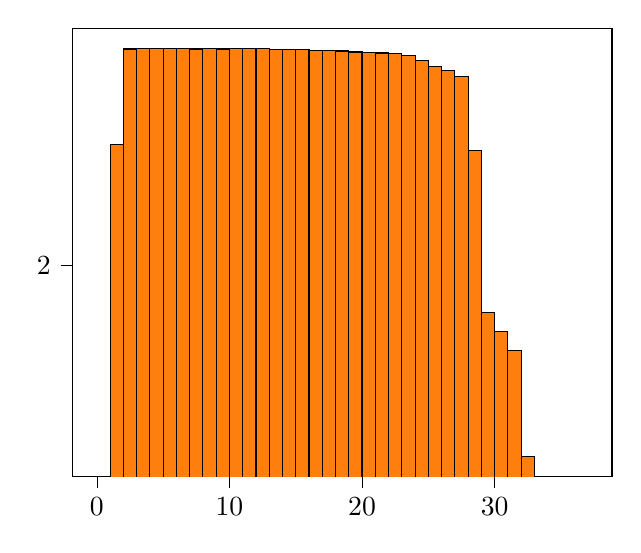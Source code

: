 % This file was created with tikzplotlib v0.10.1.
\begin{tikzpicture}

\definecolor{darkgray176}{RGB}{176,176,176}
\definecolor{darkorange25512714}{RGB}{255,127,14}
\definecolor{steelblue31119180}{RGB}{31,119,180}

\begin{axis}[
log basis y={10},
tick align=outside,
tick pos=left,
x grid style={darkgray176},
xmin=-1.85, xmax=38.85,
xtick style={color=black},
y grid style={darkgray176},
ymin=21744.702, ymax=556712.511,
ymode=log,
ytick style={color=black},
ytick={1000,10000,100000,1000000,10000000},
yticklabels={
  \(\displaystyle {0}\),
  \(\displaystyle {1}\),
  \(\displaystyle {2}\),
  \(\displaystyle {3}\),
  \(\displaystyle {4}\)
}
]
\draw[draw=none,fill=steelblue31119180] (axis cs:0,0) rectangle (axis cs:1,0);
\draw[draw=none,fill=steelblue31119180] (axis cs:1,0) rectangle (axis cs:2,240164);
\draw[draw=none,fill=steelblue31119180] (axis cs:2,0) rectangle (axis cs:3,478837);
\draw[draw=none,fill=steelblue31119180] (axis cs:3,0) rectangle (axis cs:4,480417);
\draw[draw=none,fill=steelblue31119180] (axis cs:4,0) rectangle (axis cs:5,479723);
\draw[draw=none,fill=steelblue31119180] (axis cs:5,0) rectangle (axis cs:6,479919);
\draw[draw=none,fill=steelblue31119180] (axis cs:6,0) rectangle (axis cs:7,479191);
\draw[draw=none,fill=steelblue31119180] (axis cs:7,0) rectangle (axis cs:8,478904);
\draw[draw=none,fill=steelblue31119180] (axis cs:8,0) rectangle (axis cs:9,479418);
\draw[draw=none,fill=steelblue31119180] (axis cs:9,0) rectangle (axis cs:10,478983);
\draw[draw=none,fill=steelblue31119180] (axis cs:10,0) rectangle (axis cs:11,480183);
\draw[draw=none,fill=steelblue31119180] (axis cs:11,0) rectangle (axis cs:12,479226);
\draw[draw=none,fill=steelblue31119180] (axis cs:12,0) rectangle (axis cs:13,480016);
\draw[draw=none,fill=steelblue31119180] (axis cs:13,0) rectangle (axis cs:14,478400);
\draw[draw=none,fill=steelblue31119180] (axis cs:14,0) rectangle (axis cs:15,478584);
\draw[draw=none,fill=steelblue31119180] (axis cs:15,0) rectangle (axis cs:16,476942);
\draw[draw=none,fill=steelblue31119180] (axis cs:16,0) rectangle (axis cs:17,474628);
\draw[draw=none,fill=steelblue31119180] (axis cs:17,0) rectangle (axis cs:18,473696);
\draw[draw=none,fill=steelblue31119180] (axis cs:18,0) rectangle (axis cs:19,472208);
\draw[draw=none,fill=steelblue31119180] (axis cs:19,0) rectangle (axis cs:20,468653);
\draw[draw=none,fill=steelblue31119180] (axis cs:20,0) rectangle (axis cs:21,467214);
\draw[draw=none,fill=steelblue31119180] (axis cs:21,0) rectangle (axis cs:22,465252);
\draw[draw=none,fill=steelblue31119180] (axis cs:22,0) rectangle (axis cs:23,463648);
\draw[draw=none,fill=steelblue31119180] (axis cs:23,0) rectangle (axis cs:24,457144);
\draw[draw=none,fill=steelblue31119180] (axis cs:24,0) rectangle (axis cs:25,440313);
\draw[draw=none,fill=steelblue31119180] (axis cs:25,0) rectangle (axis cs:26,421816);
\draw[draw=none,fill=steelblue31119180] (axis cs:26,0) rectangle (axis cs:27,409835);
\draw[draw=none,fill=steelblue31119180] (axis cs:27,0) rectangle (axis cs:28,393816);
\draw[draw=none,fill=steelblue31119180] (axis cs:28,0) rectangle (axis cs:29,230398);
\draw[draw=none,fill=steelblue31119180] (axis cs:29,0) rectangle (axis cs:30,71034);
\draw[draw=none,fill=steelblue31119180] (axis cs:30,0) rectangle (axis cs:31,62061);
\draw[draw=none,fill=steelblue31119180] (axis cs:31,0) rectangle (axis cs:32,54179);
\draw[draw=none,fill=steelblue31119180] (axis cs:32,0) rectangle (axis cs:33,25198);
\draw[draw=none,fill=steelblue31119180] (axis cs:33,0) rectangle (axis cs:34,0);
\draw[draw=none,fill=steelblue31119180] (axis cs:34,0) rectangle (axis cs:35,0);
\draw[draw=none,fill=steelblue31119180] (axis cs:35,0) rectangle (axis cs:36,0);
\draw[draw=none,fill=steelblue31119180] (axis cs:36,0) rectangle (axis cs:37,0);
\draw[draw=black,fill=darkorange25512714] (axis cs:0,0) rectangle (axis cs:1,0);
\draw[draw=black,fill=darkorange25512714] (axis cs:1,0) rectangle (axis cs:2,240164);
\draw[draw=black,fill=darkorange25512714] (axis cs:2,0) rectangle (axis cs:3,478837);
\draw[draw=black,fill=darkorange25512714] (axis cs:3,0) rectangle (axis cs:4,480417);
\draw[draw=black,fill=darkorange25512714] (axis cs:4,0) rectangle (axis cs:5,479723);
\draw[draw=black,fill=darkorange25512714] (axis cs:5,0) rectangle (axis cs:6,479919);
\draw[draw=black,fill=darkorange25512714] (axis cs:6,0) rectangle (axis cs:7,479191);
\draw[draw=black,fill=darkorange25512714] (axis cs:7,0) rectangle (axis cs:8,478904);
\draw[draw=black,fill=darkorange25512714] (axis cs:8,0) rectangle (axis cs:9,479418);
\draw[draw=black,fill=darkorange25512714] (axis cs:9,0) rectangle (axis cs:10,478983);
\draw[draw=black,fill=darkorange25512714] (axis cs:10,0) rectangle (axis cs:11,480183);
\draw[draw=black,fill=darkorange25512714] (axis cs:11,0) rectangle (axis cs:12,479226);
\draw[draw=black,fill=darkorange25512714] (axis cs:12,0) rectangle (axis cs:13,480016);
\draw[draw=black,fill=darkorange25512714] (axis cs:13,0) rectangle (axis cs:14,478400);
\draw[draw=black,fill=darkorange25512714] (axis cs:14,0) rectangle (axis cs:15,478584);
\draw[draw=black,fill=darkorange25512714] (axis cs:15,0) rectangle (axis cs:16,476942);
\draw[draw=black,fill=darkorange25512714] (axis cs:16,0) rectangle (axis cs:17,474628);
\draw[draw=black,fill=darkorange25512714] (axis cs:17,0) rectangle (axis cs:18,473696);
\draw[draw=black,fill=darkorange25512714] (axis cs:18,0) rectangle (axis cs:19,472208);
\draw[draw=black,fill=darkorange25512714] (axis cs:19,0) rectangle (axis cs:20,468653);
\draw[draw=black,fill=darkorange25512714] (axis cs:20,0) rectangle (axis cs:21,467214);
\draw[draw=black,fill=darkorange25512714] (axis cs:21,0) rectangle (axis cs:22,465252);
\draw[draw=black,fill=darkorange25512714] (axis cs:22,0) rectangle (axis cs:23,463648);
\draw[draw=black,fill=darkorange25512714] (axis cs:23,0) rectangle (axis cs:24,457144);
\draw[draw=black,fill=darkorange25512714] (axis cs:24,0) rectangle (axis cs:25,440313);
\draw[draw=black,fill=darkorange25512714] (axis cs:25,0) rectangle (axis cs:26,421816);
\draw[draw=black,fill=darkorange25512714] (axis cs:26,0) rectangle (axis cs:27,409835);
\draw[draw=black,fill=darkorange25512714] (axis cs:27,0) rectangle (axis cs:28,393816);
\draw[draw=black,fill=darkorange25512714] (axis cs:28,0) rectangle (axis cs:29,230398);
\draw[draw=black,fill=darkorange25512714] (axis cs:29,0) rectangle (axis cs:30,71034);
\draw[draw=black,fill=darkorange25512714] (axis cs:30,0) rectangle (axis cs:31,62061);
\draw[draw=black,fill=darkorange25512714] (axis cs:31,0) rectangle (axis cs:32,54179);
\draw[draw=black,fill=darkorange25512714] (axis cs:32,0) rectangle (axis cs:33,25198);
\draw[draw=black,fill=darkorange25512714] (axis cs:33,0) rectangle (axis cs:34,0);
\draw[draw=black,fill=darkorange25512714] (axis cs:34,0) rectangle (axis cs:35,0);
\draw[draw=black,fill=darkorange25512714] (axis cs:35,0) rectangle (axis cs:36,0);
\draw[draw=black,fill=darkorange25512714] (axis cs:36,0) rectangle (axis cs:37,0);
\end{axis}

\end{tikzpicture}
